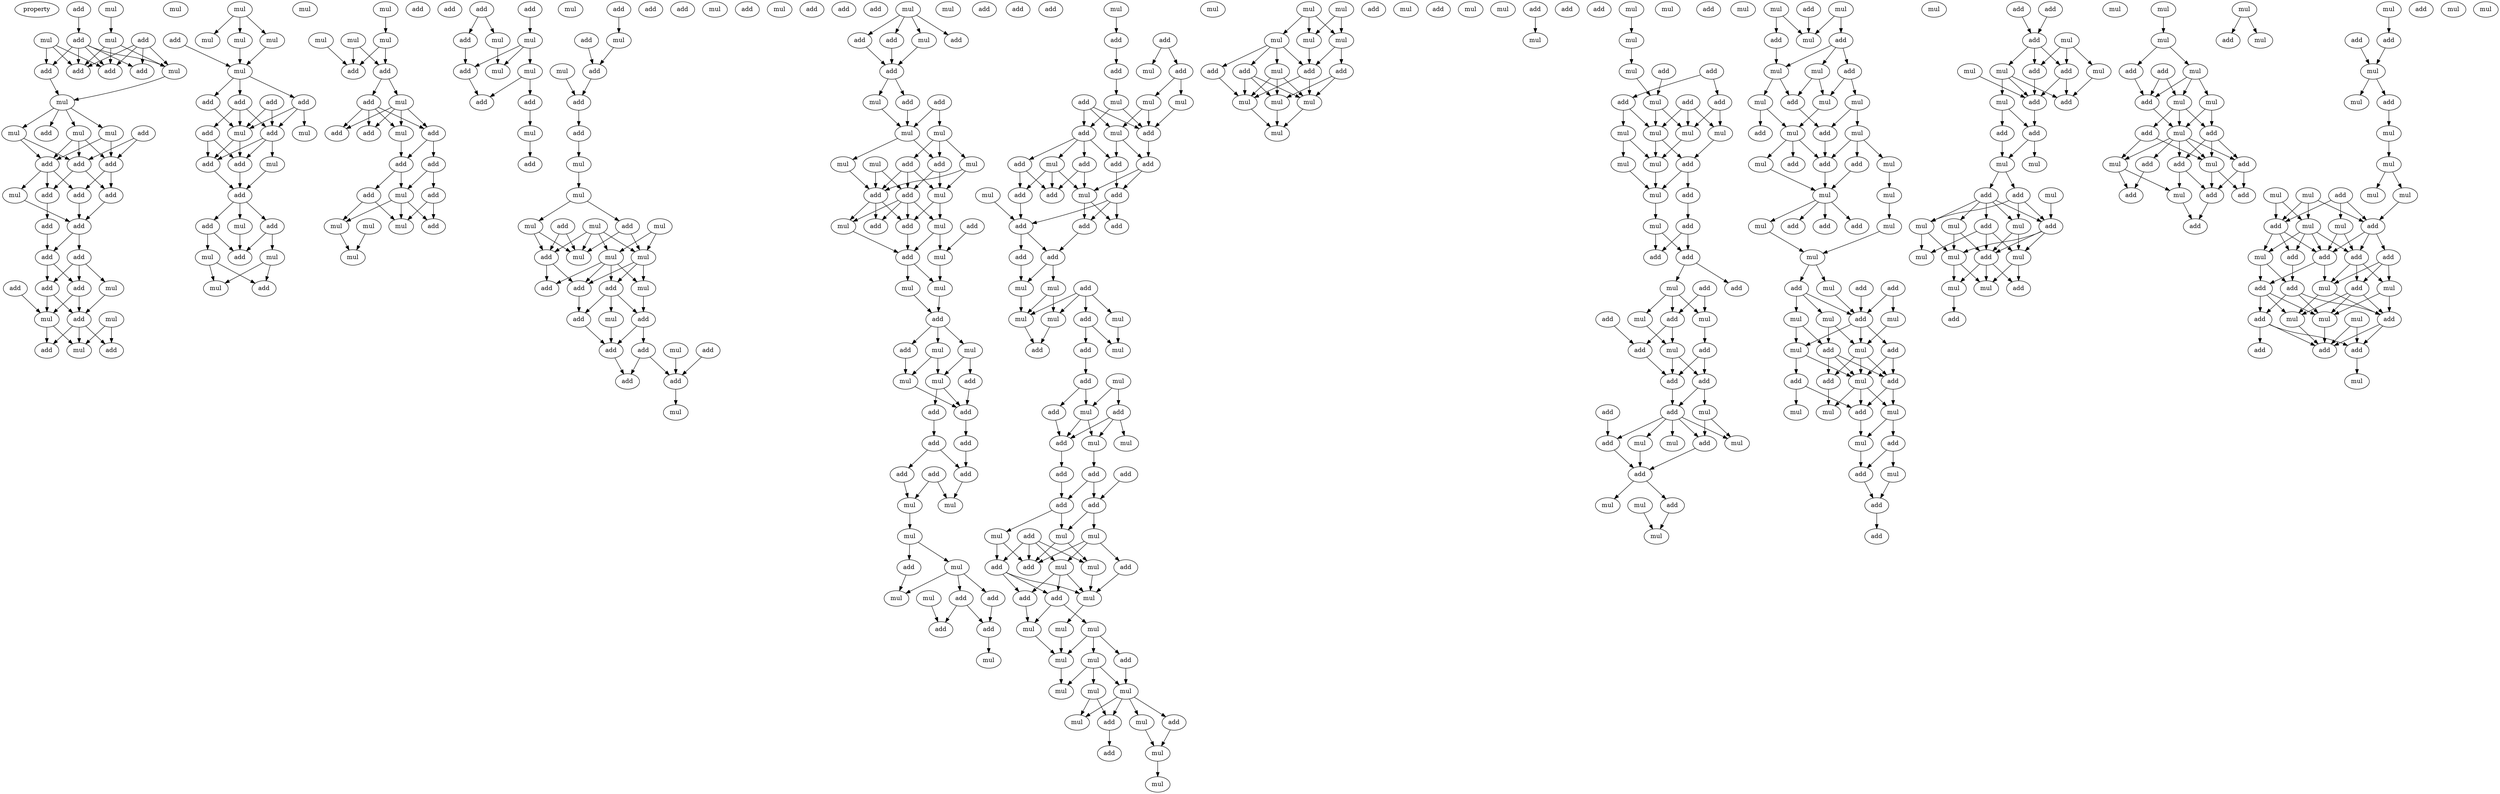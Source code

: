digraph {
    node [fontcolor=black]
    property [mul=2,lf=1.2]
    0 [ label = add ];
    1 [ label = mul ];
    2 [ label = mul ];
    3 [ label = add ];
    4 [ label = mul ];
    5 [ label = mul ];
    6 [ label = add ];
    7 [ label = add ];
    8 [ label = add ];
    9 [ label = add ];
    10 [ label = mul ];
    11 [ label = add ];
    12 [ label = mul ];
    13 [ label = add ];
    14 [ label = mul ];
    15 [ label = mul ];
    16 [ label = add ];
    17 [ label = mul ];
    18 [ label = add ];
    19 [ label = add ];
    20 [ label = add ];
    21 [ label = mul ];
    22 [ label = add ];
    23 [ label = add ];
    24 [ label = add ];
    25 [ label = add ];
    26 [ label = add ];
    27 [ label = add ];
    28 [ label = add ];
    29 [ label = add ];
    30 [ label = add ];
    31 [ label = add ];
    32 [ label = mul ];
    33 [ label = mul ];
    34 [ label = add ];
    35 [ label = mul ];
    36 [ label = add ];
    37 [ label = add ];
    38 [ label = mul ];
    39 [ label = mul ];
    40 [ label = mul ];
    41 [ label = mul ];
    42 [ label = mul ];
    43 [ label = mul ];
    44 [ label = add ];
    45 [ label = mul ];
    46 [ label = add ];
    47 [ label = add ];
    48 [ label = add ];
    49 [ label = add ];
    50 [ label = mul ];
    51 [ label = add ];
    52 [ label = add ];
    53 [ label = mul ];
    54 [ label = add ];
    55 [ label = add ];
    56 [ label = mul ];
    57 [ label = add ];
    58 [ label = add ];
    59 [ label = mul ];
    60 [ label = add ];
    61 [ label = mul ];
    62 [ label = add ];
    63 [ label = mul ];
    64 [ label = mul ];
    65 [ label = add ];
    66 [ label = mul ];
    67 [ label = mul ];
    68 [ label = mul ];
    69 [ label = mul ];
    70 [ label = add ];
    71 [ label = add ];
    72 [ label = add ];
    73 [ label = add ];
    74 [ label = mul ];
    75 [ label = mul ];
    76 [ label = add ];
    77 [ label = add ];
    78 [ label = add ];
    79 [ label = add ];
    80 [ label = add ];
    81 [ label = mul ];
    82 [ label = add ];
    83 [ label = add ];
    84 [ label = mul ];
    85 [ label = mul ];
    86 [ label = add ];
    87 [ label = mul ];
    88 [ label = add ];
    89 [ label = mul ];
    90 [ label = add ];
    91 [ label = add ];
    92 [ label = add ];
    93 [ label = mul ];
    94 [ label = mul ];
    95 [ label = add ];
    96 [ label = mul ];
    97 [ label = mul ];
    98 [ label = add ];
    99 [ label = mul ];
    100 [ label = add ];
    101 [ label = mul ];
    102 [ label = add ];
    103 [ label = add ];
    104 [ label = add ];
    105 [ label = add ];
    106 [ label = mul ];
    107 [ label = mul ];
    108 [ label = add ];
    109 [ label = add ];
    110 [ label = add ];
    111 [ label = add ];
    112 [ label = mul ];
    113 [ label = mul ];
    114 [ label = add ];
    115 [ label = mul ];
    116 [ label = add ];
    117 [ label = add ];
    118 [ label = mul ];
    119 [ label = mul ];
    120 [ label = mul ];
    121 [ label = add ];
    122 [ label = mul ];
    123 [ label = mul ];
    124 [ label = mul ];
    125 [ label = add ];
    126 [ label = add ];
    127 [ label = add ];
    128 [ label = mul ];
    129 [ label = add ];
    130 [ label = mul ];
    131 [ label = add ];
    132 [ label = add ];
    133 [ label = mul ];
    134 [ label = add ];
    135 [ label = add ];
    136 [ label = add ];
    137 [ label = add ];
    138 [ label = mul ];
    139 [ label = mul ];
    140 [ label = add ];
    141 [ label = add ];
    142 [ label = add ];
    143 [ label = mul ];
    144 [ label = mul ];
    145 [ label = mul ];
    146 [ label = add ];
    147 [ label = add ];
    148 [ label = add ];
    149 [ label = add ];
    150 [ label = add ];
    151 [ label = add ];
    152 [ label = mul ];
    153 [ label = add ];
    154 [ label = add ];
    155 [ label = mul ];
    156 [ label = mul ];
    157 [ label = mul ];
    158 [ label = mul ];
    159 [ label = mul ];
    160 [ label = add ];
    161 [ label = add ];
    162 [ label = add ];
    163 [ label = add ];
    164 [ label = mul ];
    165 [ label = mul ];
    166 [ label = add ];
    167 [ label = mul ];
    168 [ label = add ];
    169 [ label = add ];
    170 [ label = add ];
    171 [ label = mul ];
    172 [ label = mul ];
    173 [ label = mul ];
    174 [ label = add ];
    175 [ label = mul ];
    176 [ label = mul ];
    177 [ label = add ];
    178 [ label = mul ];
    179 [ label = add ];
    180 [ label = mul ];
    181 [ label = add ];
    182 [ label = add ];
    183 [ label = add ];
    184 [ label = add ];
    185 [ label = add ];
    186 [ label = add ];
    187 [ label = add ];
    188 [ label = mul ];
    189 [ label = mul ];
    190 [ label = mul ];
    191 [ label = add ];
    192 [ label = mul ];
    193 [ label = add ];
    194 [ label = add ];
    195 [ label = mul ];
    196 [ label = mul ];
    197 [ label = add ];
    198 [ label = add ];
    199 [ label = mul ];
    200 [ label = add ];
    201 [ label = mul ];
    202 [ label = add ];
    203 [ label = add ];
    204 [ label = add ];
    205 [ label = add ];
    206 [ label = mul ];
    207 [ label = mul ];
    208 [ label = add ];
    209 [ label = mul ];
    210 [ label = mul ];
    211 [ label = add ];
    212 [ label = add ];
    213 [ label = mul ];
    214 [ label = add ];
    215 [ label = add ];
    216 [ label = add ];
    217 [ label = add ];
    218 [ label = mul ];
    219 [ label = add ];
    220 [ label = mul ];
    221 [ label = mul ];
    222 [ label = add ];
    223 [ label = add ];
    224 [ label = add ];
    225 [ label = add ];
    226 [ label = add ];
    227 [ label = add ];
    228 [ label = add ];
    229 [ label = mul ];
    230 [ label = add ];
    231 [ label = mul ];
    232 [ label = mul ];
    233 [ label = mul ];
    234 [ label = add ];
    235 [ label = mul ];
    236 [ label = add ];
    237 [ label = mul ];
    238 [ label = add ];
    239 [ label = mul ];
    240 [ label = add ];
    241 [ label = mul ];
    242 [ label = add ];
    243 [ label = add ];
    244 [ label = mul ];
    245 [ label = mul ];
    246 [ label = add ];
    247 [ label = add ];
    248 [ label = add ];
    249 [ label = add ];
    250 [ label = add ];
    251 [ label = add ];
    252 [ label = mul ];
    253 [ label = mul ];
    254 [ label = mul ];
    255 [ label = add ];
    256 [ label = mul ];
    257 [ label = add ];
    258 [ label = add ];
    259 [ label = add ];
    260 [ label = mul ];
    261 [ label = add ];
    262 [ label = add ];
    263 [ label = mul ];
    264 [ label = mul ];
    265 [ label = mul ];
    266 [ label = mul ];
    267 [ label = add ];
    268 [ label = mul ];
    269 [ label = mul ];
    270 [ label = mul ];
    271 [ label = mul ];
    272 [ label = mul ];
    273 [ label = mul ];
    274 [ label = add ];
    275 [ label = mul ];
    276 [ label = add ];
    277 [ label = mul ];
    278 [ label = add ];
    279 [ label = mul ];
    280 [ label = mul ];
    281 [ label = mul ];
    282 [ label = add ];
    283 [ label = mul ];
    284 [ label = mul ];
    285 [ label = mul ];
    286 [ label = mul ];
    287 [ label = add ];
    288 [ label = mul ];
    289 [ label = add ];
    290 [ label = add ];
    291 [ label = add ];
    292 [ label = mul ];
    293 [ label = mul ];
    294 [ label = mul ];
    295 [ label = mul ];
    296 [ label = mul ];
    297 [ label = add ];
    298 [ label = mul ];
    299 [ label = mul ];
    300 [ label = add ];
    301 [ label = add ];
    302 [ label = add ];
    303 [ label = mul ];
    304 [ label = mul ];
    305 [ label = mul ];
    306 [ label = add ];
    307 [ label = add ];
    308 [ label = mul ];
    309 [ label = add ];
    310 [ label = add ];
    311 [ label = mul ];
    312 [ label = add ];
    313 [ label = mul ];
    314 [ label = mul ];
    315 [ label = mul ];
    316 [ label = mul ];
    317 [ label = mul ];
    318 [ label = mul ];
    319 [ label = add ];
    320 [ label = add ];
    321 [ label = mul ];
    322 [ label = add ];
    323 [ label = mul ];
    324 [ label = mul ];
    325 [ label = add ];
    326 [ label = add ];
    327 [ label = add ];
    328 [ label = mul ];
    329 [ label = add ];
    330 [ label = mul ];
    331 [ label = add ];
    332 [ label = mul ];
    333 [ label = add ];
    334 [ label = add ];
    335 [ label = add ];
    336 [ label = mul ];
    337 [ label = add ];
    338 [ label = add ];
    339 [ label = mul ];
    340 [ label = add ];
    341 [ label = add ];
    342 [ label = add ];
    343 [ label = mul ];
    344 [ label = add ];
    345 [ label = mul ];
    346 [ label = mul ];
    347 [ label = add ];
    348 [ label = add ];
    349 [ label = mul ];
    350 [ label = mul ];
    351 [ label = add ];
    352 [ label = mul ];
    353 [ label = mul ];
    354 [ label = mul ];
    355 [ label = add ];
    356 [ label = mul ];
    357 [ label = add ];
    358 [ label = add ];
    359 [ label = mul ];
    360 [ label = mul ];
    361 [ label = add ];
    362 [ label = mul ];
    363 [ label = mul ];
    364 [ label = mul ];
    365 [ label = add ];
    366 [ label = mul ];
    367 [ label = add ];
    368 [ label = mul ];
    369 [ label = mul ];
    370 [ label = add ];
    371 [ label = add ];
    372 [ label = mul ];
    373 [ label = mul ];
    374 [ label = add ];
    375 [ label = add ];
    376 [ label = mul ];
    377 [ label = mul ];
    378 [ label = add ];
    379 [ label = add ];
    380 [ label = mul ];
    381 [ label = mul ];
    382 [ label = add ];
    383 [ label = mul ];
    384 [ label = mul ];
    385 [ label = add ];
    386 [ label = add ];
    387 [ label = add ];
    388 [ label = mul ];
    389 [ label = mul ];
    390 [ label = add ];
    391 [ label = mul ];
    392 [ label = add ];
    393 [ label = mul ];
    394 [ label = add ];
    395 [ label = mul ];
    396 [ label = add ];
    397 [ label = add ];
    398 [ label = add ];
    399 [ label = mul ];
    400 [ label = add ];
    401 [ label = mul ];
    402 [ label = mul ];
    403 [ label = mul ];
    404 [ label = add ];
    405 [ label = mul ];
    406 [ label = mul ];
    407 [ label = mul ];
    408 [ label = add ];
    409 [ label = add ];
    410 [ label = add ];
    411 [ label = mul ];
    412 [ label = add ];
    413 [ label = add ];
    414 [ label = mul ];
    415 [ label = add ];
    416 [ label = mul ];
    417 [ label = mul ];
    418 [ label = mul ];
    419 [ label = add ];
    420 [ label = add ];
    421 [ label = add ];
    422 [ label = mul ];
    423 [ label = add ];
    424 [ label = add ];
    425 [ label = add ];
    426 [ label = mul ];
    427 [ label = mul ];
    428 [ label = add ];
    429 [ label = add ];
    430 [ label = mul ];
    431 [ label = add ];
    432 [ label = mul ];
    433 [ label = add ];
    434 [ label = mul ];
    435 [ label = mul ];
    436 [ label = mul ];
    437 [ label = mul ];
    438 [ label = mul ];
    439 [ label = add ];
    440 [ label = add ];
    441 [ label = mul ];
    442 [ label = mul ];
    443 [ label = add ];
    444 [ label = mul ];
    445 [ label = mul ];
    446 [ label = mul ];
    447 [ label = add ];
    448 [ label = add ];
    449 [ label = mul ];
    450 [ label = add ];
    451 [ label = mul ];
    452 [ label = add ];
    453 [ label = add ];
    454 [ label = mul ];
    455 [ label = add ];
    456 [ label = add ];
    457 [ label = mul ];
    458 [ label = mul ];
    459 [ label = add ];
    460 [ label = add ];
    461 [ label = add ];
    462 [ label = mul ];
    463 [ label = add ];
    464 [ label = mul ];
    465 [ label = add ];
    466 [ label = add ];
    467 [ label = mul ];
    468 [ label = mul ];
    469 [ label = add ];
    470 [ label = add ];
    471 [ label = add ];
    472 [ label = mul ];
    473 [ label = mul ];
    474 [ label = mul ];
    475 [ label = add ];
    476 [ label = mul ];
    477 [ label = mul ];
    478 [ label = add ];
    479 [ label = mul ];
    480 [ label = mul ];
    481 [ label = mul ];
    482 [ label = mul ];
    483 [ label = add ];
    484 [ label = mul ];
    485 [ label = add ];
    486 [ label = mul ];
    487 [ label = add ];
    488 [ label = add ];
    489 [ label = add ];
    490 [ label = add ];
    491 [ label = mul ];
    492 [ label = add ];
    493 [ label = mul ];
    494 [ label = add ];
    495 [ label = add ];
    496 [ label = mul ];
    497 [ label = add ];
    498 [ label = add ];
    499 [ label = mul ];
    500 [ label = mul ];
    501 [ label = mul ];
    502 [ label = add ];
    503 [ label = add ];
    504 [ label = add ];
    505 [ label = mul ];
    506 [ label = mul ];
    0 -> 3 [ name = 0 ];
    1 -> 4 [ name = 1 ];
    3 -> 7 [ name = 2 ];
    3 -> 8 [ name = 3 ];
    3 -> 9 [ name = 4 ];
    3 -> 10 [ name = 5 ];
    3 -> 11 [ name = 6 ];
    4 -> 7 [ name = 7 ];
    4 -> 9 [ name = 8 ];
    4 -> 10 [ name = 9 ];
    5 -> 7 [ name = 10 ];
    5 -> 8 [ name = 11 ];
    5 -> 9 [ name = 12 ];
    6 -> 7 [ name = 13 ];
    6 -> 9 [ name = 14 ];
    6 -> 10 [ name = 15 ];
    6 -> 11 [ name = 16 ];
    8 -> 12 [ name = 17 ];
    10 -> 12 [ name = 18 ];
    12 -> 14 [ name = 19 ];
    12 -> 15 [ name = 20 ];
    12 -> 16 [ name = 21 ];
    12 -> 17 [ name = 22 ];
    13 -> 18 [ name = 23 ];
    13 -> 20 [ name = 24 ];
    14 -> 18 [ name = 25 ];
    14 -> 19 [ name = 26 ];
    15 -> 19 [ name = 27 ];
    15 -> 20 [ name = 28 ];
    17 -> 18 [ name = 29 ];
    17 -> 19 [ name = 30 ];
    17 -> 20 [ name = 31 ];
    18 -> 23 [ name = 32 ];
    18 -> 24 [ name = 33 ];
    19 -> 21 [ name = 34 ];
    19 -> 22 [ name = 35 ];
    19 -> 23 [ name = 36 ];
    20 -> 22 [ name = 37 ];
    20 -> 24 [ name = 38 ];
    21 -> 26 [ name = 39 ];
    22 -> 25 [ name = 40 ];
    23 -> 26 [ name = 41 ];
    24 -> 26 [ name = 42 ];
    25 -> 28 [ name = 43 ];
    26 -> 27 [ name = 44 ];
    26 -> 28 [ name = 45 ];
    27 -> 29 [ name = 46 ];
    27 -> 30 [ name = 47 ];
    27 -> 32 [ name = 48 ];
    28 -> 29 [ name = 49 ];
    28 -> 30 [ name = 50 ];
    29 -> 34 [ name = 51 ];
    29 -> 35 [ name = 52 ];
    30 -> 34 [ name = 53 ];
    30 -> 35 [ name = 54 ];
    31 -> 35 [ name = 55 ];
    32 -> 34 [ name = 56 ];
    33 -> 36 [ name = 57 ];
    33 -> 38 [ name = 58 ];
    34 -> 36 [ name = 59 ];
    34 -> 37 [ name = 60 ];
    34 -> 38 [ name = 61 ];
    35 -> 37 [ name = 62 ];
    35 -> 38 [ name = 63 ];
    39 -> 40 [ name = 64 ];
    39 -> 41 [ name = 65 ];
    39 -> 43 [ name = 66 ];
    40 -> 45 [ name = 67 ];
    43 -> 45 [ name = 68 ];
    44 -> 45 [ name = 69 ];
    45 -> 46 [ name = 70 ];
    45 -> 47 [ name = 71 ];
    45 -> 49 [ name = 72 ];
    46 -> 50 [ name = 73 ];
    46 -> 51 [ name = 74 ];
    46 -> 53 [ name = 75 ];
    47 -> 51 [ name = 76 ];
    47 -> 52 [ name = 77 ];
    47 -> 53 [ name = 78 ];
    48 -> 51 [ name = 79 ];
    48 -> 53 [ name = 80 ];
    49 -> 53 [ name = 81 ];
    51 -> 54 [ name = 82 ];
    51 -> 55 [ name = 83 ];
    51 -> 56 [ name = 84 ];
    52 -> 54 [ name = 85 ];
    52 -> 55 [ name = 86 ];
    53 -> 54 [ name = 87 ];
    53 -> 55 [ name = 88 ];
    54 -> 57 [ name = 89 ];
    55 -> 57 [ name = 90 ];
    56 -> 57 [ name = 91 ];
    57 -> 58 [ name = 92 ];
    57 -> 59 [ name = 93 ];
    57 -> 60 [ name = 94 ];
    58 -> 61 [ name = 95 ];
    58 -> 62 [ name = 96 ];
    59 -> 62 [ name = 97 ];
    60 -> 62 [ name = 98 ];
    60 -> 63 [ name = 99 ];
    61 -> 64 [ name = 100 ];
    61 -> 65 [ name = 101 ];
    63 -> 64 [ name = 102 ];
    63 -> 65 [ name = 103 ];
    66 -> 68 [ name = 104 ];
    67 -> 70 [ name = 105 ];
    68 -> 70 [ name = 106 ];
    68 -> 71 [ name = 107 ];
    69 -> 70 [ name = 108 ];
    69 -> 71 [ name = 109 ];
    71 -> 73 [ name = 110 ];
    71 -> 74 [ name = 111 ];
    73 -> 75 [ name = 112 ];
    73 -> 76 [ name = 113 ];
    73 -> 77 [ name = 114 ];
    73 -> 78 [ name = 115 ];
    74 -> 75 [ name = 116 ];
    74 -> 76 [ name = 117 ];
    74 -> 77 [ name = 118 ];
    74 -> 78 [ name = 119 ];
    75 -> 79 [ name = 120 ];
    78 -> 79 [ name = 121 ];
    78 -> 80 [ name = 122 ];
    79 -> 81 [ name = 123 ];
    79 -> 82 [ name = 124 ];
    80 -> 81 [ name = 125 ];
    80 -> 83 [ name = 126 ];
    81 -> 85 [ name = 127 ];
    81 -> 87 [ name = 128 ];
    81 -> 88 [ name = 129 ];
    82 -> 85 [ name = 130 ];
    82 -> 87 [ name = 131 ];
    83 -> 85 [ name = 132 ];
    83 -> 88 [ name = 133 ];
    84 -> 89 [ name = 134 ];
    87 -> 89 [ name = 135 ];
    90 -> 92 [ name = 136 ];
    90 -> 93 [ name = 137 ];
    91 -> 94 [ name = 138 ];
    92 -> 95 [ name = 139 ];
    93 -> 97 [ name = 140 ];
    94 -> 95 [ name = 141 ];
    94 -> 96 [ name = 142 ];
    94 -> 97 [ name = 143 ];
    95 -> 100 [ name = 144 ];
    96 -> 98 [ name = 145 ];
    96 -> 100 [ name = 146 ];
    98 -> 101 [ name = 147 ];
    101 -> 104 [ name = 148 ];
    102 -> 106 [ name = 149 ];
    105 -> 108 [ name = 150 ];
    106 -> 108 [ name = 151 ];
    107 -> 110 [ name = 152 ];
    108 -> 110 [ name = 153 ];
    110 -> 111 [ name = 154 ];
    111 -> 113 [ name = 155 ];
    113 -> 115 [ name = 156 ];
    115 -> 117 [ name = 157 ];
    115 -> 119 [ name = 158 ];
    116 -> 121 [ name = 159 ];
    116 -> 124 [ name = 160 ];
    117 -> 123 [ name = 161 ];
    117 -> 124 [ name = 162 ];
    118 -> 122 [ name = 163 ];
    118 -> 123 [ name = 164 ];
    119 -> 121 [ name = 165 ];
    119 -> 124 [ name = 166 ];
    120 -> 121 [ name = 167 ];
    120 -> 122 [ name = 168 ];
    120 -> 123 [ name = 169 ];
    120 -> 124 [ name = 170 ];
    121 -> 125 [ name = 171 ];
    121 -> 127 [ name = 172 ];
    122 -> 125 [ name = 173 ];
    122 -> 126 [ name = 174 ];
    122 -> 127 [ name = 175 ];
    122 -> 128 [ name = 176 ];
    123 -> 126 [ name = 177 ];
    123 -> 127 [ name = 178 ];
    123 -> 128 [ name = 179 ];
    126 -> 129 [ name = 180 ];
    126 -> 130 [ name = 181 ];
    126 -> 131 [ name = 182 ];
    127 -> 129 [ name = 183 ];
    128 -> 131 [ name = 184 ];
    129 -> 132 [ name = 185 ];
    130 -> 132 [ name = 186 ];
    131 -> 132 [ name = 187 ];
    131 -> 135 [ name = 188 ];
    132 -> 137 [ name = 189 ];
    133 -> 136 [ name = 190 ];
    134 -> 136 [ name = 191 ];
    135 -> 136 [ name = 192 ];
    135 -> 137 [ name = 193 ];
    136 -> 138 [ name = 194 ];
    143 -> 144 [ name = 195 ];
    143 -> 146 [ name = 196 ];
    143 -> 147 [ name = 197 ];
    143 -> 148 [ name = 198 ];
    144 -> 149 [ name = 199 ];
    146 -> 149 [ name = 200 ];
    148 -> 149 [ name = 201 ];
    149 -> 151 [ name = 202 ];
    149 -> 152 [ name = 203 ];
    151 -> 155 [ name = 204 ];
    152 -> 155 [ name = 205 ];
    154 -> 155 [ name = 206 ];
    154 -> 156 [ name = 207 ];
    155 -> 157 [ name = 208 ];
    155 -> 160 [ name = 209 ];
    156 -> 158 [ name = 210 ];
    156 -> 160 [ name = 211 ];
    156 -> 161 [ name = 212 ];
    157 -> 162 [ name = 213 ];
    158 -> 162 [ name = 214 ];
    158 -> 164 [ name = 215 ];
    159 -> 162 [ name = 216 ];
    159 -> 163 [ name = 217 ];
    160 -> 163 [ name = 218 ];
    160 -> 164 [ name = 219 ];
    161 -> 162 [ name = 220 ];
    161 -> 163 [ name = 221 ];
    161 -> 164 [ name = 222 ];
    162 -> 165 [ name = 223 ];
    162 -> 166 [ name = 224 ];
    162 -> 168 [ name = 225 ];
    163 -> 165 [ name = 226 ];
    163 -> 166 [ name = 227 ];
    163 -> 167 [ name = 228 ];
    163 -> 168 [ name = 229 ];
    164 -> 167 [ name = 230 ];
    164 -> 168 [ name = 231 ];
    165 -> 170 [ name = 232 ];
    167 -> 170 [ name = 233 ];
    167 -> 171 [ name = 234 ];
    168 -> 170 [ name = 235 ];
    169 -> 171 [ name = 236 ];
    170 -> 172 [ name = 237 ];
    170 -> 173 [ name = 238 ];
    171 -> 173 [ name = 239 ];
    172 -> 174 [ name = 240 ];
    173 -> 174 [ name = 241 ];
    174 -> 175 [ name = 242 ];
    174 -> 176 [ name = 243 ];
    174 -> 177 [ name = 244 ];
    175 -> 178 [ name = 245 ];
    175 -> 179 [ name = 246 ];
    176 -> 178 [ name = 247 ];
    176 -> 180 [ name = 248 ];
    177 -> 180 [ name = 249 ];
    178 -> 181 [ name = 250 ];
    178 -> 182 [ name = 251 ];
    179 -> 182 [ name = 252 ];
    180 -> 182 [ name = 253 ];
    181 -> 183 [ name = 254 ];
    182 -> 184 [ name = 255 ];
    183 -> 185 [ name = 256 ];
    183 -> 186 [ name = 257 ];
    184 -> 185 [ name = 258 ];
    185 -> 189 [ name = 259 ];
    186 -> 188 [ name = 260 ];
    187 -> 188 [ name = 261 ];
    187 -> 189 [ name = 262 ];
    188 -> 190 [ name = 263 ];
    190 -> 191 [ name = 264 ];
    190 -> 192 [ name = 265 ];
    191 -> 196 [ name = 266 ];
    192 -> 193 [ name = 267 ];
    192 -> 194 [ name = 268 ];
    192 -> 196 [ name = 269 ];
    193 -> 197 [ name = 270 ];
    193 -> 198 [ name = 271 ];
    194 -> 198 [ name = 272 ];
    195 -> 197 [ name = 273 ];
    198 -> 199 [ name = 274 ];
    201 -> 203 [ name = 275 ];
    202 -> 204 [ name = 276 ];
    202 -> 206 [ name = 277 ];
    203 -> 205 [ name = 278 ];
    204 -> 207 [ name = 279 ];
    204 -> 209 [ name = 280 ];
    205 -> 210 [ name = 281 ];
    207 -> 211 [ name = 282 ];
    207 -> 213 [ name = 283 ];
    208 -> 211 [ name = 284 ];
    208 -> 212 [ name = 285 ];
    208 -> 213 [ name = 286 ];
    209 -> 211 [ name = 287 ];
    210 -> 211 [ name = 288 ];
    210 -> 212 [ name = 289 ];
    211 -> 215 [ name = 290 ];
    212 -> 214 [ name = 291 ];
    212 -> 216 [ name = 292 ];
    212 -> 217 [ name = 293 ];
    212 -> 218 [ name = 294 ];
    213 -> 214 [ name = 295 ];
    213 -> 215 [ name = 296 ];
    214 -> 222 [ name = 297 ];
    215 -> 220 [ name = 298 ];
    215 -> 222 [ name = 299 ];
    216 -> 220 [ name = 300 ];
    216 -> 223 [ name = 301 ];
    217 -> 219 [ name = 302 ];
    217 -> 223 [ name = 303 ];
    218 -> 219 [ name = 304 ];
    218 -> 220 [ name = 305 ];
    218 -> 223 [ name = 306 ];
    219 -> 226 [ name = 307 ];
    220 -> 224 [ name = 308 ];
    220 -> 225 [ name = 309 ];
    221 -> 226 [ name = 310 ];
    222 -> 224 [ name = 311 ];
    222 -> 225 [ name = 312 ];
    222 -> 226 [ name = 313 ];
    225 -> 227 [ name = 314 ];
    226 -> 227 [ name = 315 ];
    226 -> 228 [ name = 316 ];
    227 -> 229 [ name = 317 ];
    227 -> 231 [ name = 318 ];
    228 -> 231 [ name = 319 ];
    229 -> 232 [ name = 320 ];
    229 -> 233 [ name = 321 ];
    230 -> 232 [ name = 322 ];
    230 -> 233 [ name = 323 ];
    230 -> 234 [ name = 324 ];
    230 -> 235 [ name = 325 ];
    231 -> 232 [ name = 326 ];
    232 -> 238 [ name = 327 ];
    233 -> 238 [ name = 328 ];
    234 -> 236 [ name = 329 ];
    234 -> 237 [ name = 330 ];
    235 -> 237 [ name = 331 ];
    236 -> 240 [ name = 332 ];
    239 -> 241 [ name = 333 ];
    239 -> 243 [ name = 334 ];
    240 -> 241 [ name = 335 ];
    240 -> 242 [ name = 336 ];
    241 -> 245 [ name = 337 ];
    241 -> 246 [ name = 338 ];
    242 -> 246 [ name = 339 ];
    243 -> 244 [ name = 340 ];
    243 -> 245 [ name = 341 ];
    243 -> 246 [ name = 342 ];
    245 -> 249 [ name = 343 ];
    246 -> 247 [ name = 344 ];
    247 -> 251 [ name = 345 ];
    248 -> 250 [ name = 346 ];
    249 -> 250 [ name = 347 ];
    249 -> 251 [ name = 348 ];
    250 -> 252 [ name = 349 ];
    250 -> 254 [ name = 350 ];
    251 -> 252 [ name = 351 ];
    251 -> 253 [ name = 352 ];
    252 -> 259 [ name = 353 ];
    252 -> 260 [ name = 354 ];
    253 -> 257 [ name = 355 ];
    253 -> 259 [ name = 356 ];
    254 -> 256 [ name = 357 ];
    254 -> 258 [ name = 358 ];
    254 -> 259 [ name = 359 ];
    255 -> 256 [ name = 360 ];
    255 -> 257 [ name = 361 ];
    255 -> 259 [ name = 362 ];
    255 -> 260 [ name = 363 ];
    256 -> 261 [ name = 364 ];
    256 -> 262 [ name = 365 ];
    256 -> 263 [ name = 366 ];
    257 -> 261 [ name = 367 ];
    257 -> 262 [ name = 368 ];
    257 -> 263 [ name = 369 ];
    258 -> 263 [ name = 370 ];
    260 -> 263 [ name = 371 ];
    261 -> 265 [ name = 372 ];
    262 -> 265 [ name = 373 ];
    262 -> 266 [ name = 374 ];
    263 -> 264 [ name = 375 ];
    264 -> 269 [ name = 376 ];
    265 -> 269 [ name = 377 ];
    266 -> 267 [ name = 378 ];
    266 -> 268 [ name = 379 ];
    266 -> 269 [ name = 380 ];
    267 -> 272 [ name = 381 ];
    268 -> 270 [ name = 382 ];
    268 -> 271 [ name = 383 ];
    268 -> 272 [ name = 384 ];
    269 -> 270 [ name = 385 ];
    271 -> 274 [ name = 386 ];
    271 -> 275 [ name = 387 ];
    272 -> 273 [ name = 388 ];
    272 -> 274 [ name = 389 ];
    272 -> 275 [ name = 390 ];
    272 -> 276 [ name = 391 ];
    273 -> 277 [ name = 392 ];
    274 -> 278 [ name = 393 ];
    276 -> 277 [ name = 394 ];
    277 -> 280 [ name = 395 ];
    281 -> 284 [ name = 396 ];
    281 -> 286 [ name = 397 ];
    283 -> 284 [ name = 398 ];
    283 -> 285 [ name = 399 ];
    283 -> 286 [ name = 400 ];
    284 -> 287 [ name = 401 ];
    285 -> 287 [ name = 402 ];
    285 -> 288 [ name = 403 ];
    285 -> 289 [ name = 404 ];
    285 -> 291 [ name = 405 ];
    286 -> 287 [ name = 406 ];
    286 -> 290 [ name = 407 ];
    287 -> 293 [ name = 408 ];
    287 -> 294 [ name = 409 ];
    288 -> 292 [ name = 410 ];
    288 -> 293 [ name = 411 ];
    288 -> 294 [ name = 412 ];
    289 -> 292 [ name = 413 ];
    289 -> 293 [ name = 414 ];
    289 -> 294 [ name = 415 ];
    290 -> 292 [ name = 416 ];
    290 -> 293 [ name = 417 ];
    291 -> 294 [ name = 418 ];
    292 -> 295 [ name = 419 ];
    293 -> 295 [ name = 420 ];
    294 -> 295 [ name = 421 ];
    300 -> 303 [ name = 422 ];
    304 -> 305 [ name = 423 ];
    305 -> 308 [ name = 424 ];
    306 -> 311 [ name = 425 ];
    307 -> 310 [ name = 426 ];
    307 -> 312 [ name = 427 ];
    308 -> 311 [ name = 428 ];
    309 -> 313 [ name = 429 ];
    309 -> 315 [ name = 430 ];
    309 -> 316 [ name = 431 ];
    310 -> 315 [ name = 432 ];
    310 -> 316 [ name = 433 ];
    311 -> 313 [ name = 434 ];
    311 -> 315 [ name = 435 ];
    312 -> 313 [ name = 436 ];
    312 -> 314 [ name = 437 ];
    313 -> 317 [ name = 438 ];
    313 -> 319 [ name = 439 ];
    314 -> 317 [ name = 440 ];
    314 -> 318 [ name = 441 ];
    315 -> 317 [ name = 442 ];
    316 -> 319 [ name = 443 ];
    317 -> 321 [ name = 444 ];
    318 -> 321 [ name = 445 ];
    319 -> 320 [ name = 446 ];
    319 -> 321 [ name = 447 ];
    320 -> 322 [ name = 448 ];
    321 -> 324 [ name = 449 ];
    322 -> 325 [ name = 450 ];
    322 -> 326 [ name = 451 ];
    324 -> 325 [ name = 452 ];
    324 -> 326 [ name = 453 ];
    326 -> 328 [ name = 454 ];
    326 -> 329 [ name = 455 ];
    327 -> 331 [ name = 456 ];
    327 -> 332 [ name = 457 ];
    328 -> 330 [ name = 458 ];
    328 -> 331 [ name = 459 ];
    328 -> 332 [ name = 460 ];
    330 -> 336 [ name = 461 ];
    331 -> 334 [ name = 462 ];
    331 -> 336 [ name = 463 ];
    332 -> 335 [ name = 464 ];
    333 -> 334 [ name = 465 ];
    334 -> 337 [ name = 466 ];
    335 -> 337 [ name = 467 ];
    335 -> 338 [ name = 468 ];
    336 -> 337 [ name = 469 ];
    336 -> 338 [ name = 470 ];
    337 -> 341 [ name = 471 ];
    338 -> 339 [ name = 472 ];
    338 -> 341 [ name = 473 ];
    339 -> 342 [ name = 474 ];
    339 -> 346 [ name = 475 ];
    340 -> 344 [ name = 476 ];
    341 -> 342 [ name = 477 ];
    341 -> 343 [ name = 478 ];
    341 -> 344 [ name = 479 ];
    341 -> 345 [ name = 480 ];
    341 -> 346 [ name = 481 ];
    342 -> 347 [ name = 482 ];
    344 -> 347 [ name = 483 ];
    345 -> 347 [ name = 484 ];
    347 -> 349 [ name = 485 ];
    347 -> 351 [ name = 486 ];
    351 -> 353 [ name = 487 ];
    352 -> 353 [ name = 488 ];
    354 -> 357 [ name = 489 ];
    354 -> 359 [ name = 490 ];
    355 -> 359 [ name = 491 ];
    356 -> 358 [ name = 492 ];
    356 -> 359 [ name = 493 ];
    357 -> 360 [ name = 494 ];
    358 -> 360 [ name = 495 ];
    358 -> 361 [ name = 496 ];
    358 -> 362 [ name = 497 ];
    360 -> 363 [ name = 498 ];
    360 -> 365 [ name = 499 ];
    361 -> 364 [ name = 500 ];
    361 -> 366 [ name = 501 ];
    362 -> 365 [ name = 502 ];
    362 -> 366 [ name = 503 ];
    363 -> 369 [ name = 504 ];
    363 -> 370 [ name = 505 ];
    364 -> 367 [ name = 506 ];
    364 -> 368 [ name = 507 ];
    365 -> 367 [ name = 508 ];
    366 -> 369 [ name = 509 ];
    367 -> 374 [ name = 510 ];
    368 -> 373 [ name = 511 ];
    368 -> 374 [ name = 512 ];
    368 -> 375 [ name = 513 ];
    369 -> 371 [ name = 514 ];
    369 -> 372 [ name = 515 ];
    369 -> 374 [ name = 516 ];
    372 -> 377 [ name = 517 ];
    373 -> 376 [ name = 518 ];
    374 -> 377 [ name = 519 ];
    375 -> 377 [ name = 520 ];
    376 -> 381 [ name = 521 ];
    377 -> 378 [ name = 522 ];
    377 -> 379 [ name = 523 ];
    377 -> 380 [ name = 524 ];
    377 -> 382 [ name = 525 ];
    380 -> 383 [ name = 526 ];
    381 -> 383 [ name = 527 ];
    383 -> 384 [ name = 528 ];
    383 -> 385 [ name = 529 ];
    384 -> 390 [ name = 530 ];
    385 -> 388 [ name = 531 ];
    385 -> 389 [ name = 532 ];
    385 -> 390 [ name = 533 ];
    386 -> 390 [ name = 534 ];
    387 -> 390 [ name = 535 ];
    387 -> 391 [ name = 536 ];
    388 -> 394 [ name = 537 ];
    388 -> 395 [ name = 538 ];
    389 -> 393 [ name = 539 ];
    389 -> 394 [ name = 540 ];
    390 -> 392 [ name = 541 ];
    390 -> 393 [ name = 542 ];
    390 -> 395 [ name = 543 ];
    391 -> 395 [ name = 544 ];
    392 -> 397 [ name = 545 ];
    392 -> 399 [ name = 546 ];
    393 -> 396 [ name = 547 ];
    393 -> 399 [ name = 548 ];
    394 -> 397 [ name = 549 ];
    394 -> 398 [ name = 550 ];
    394 -> 399 [ name = 551 ];
    395 -> 397 [ name = 552 ];
    395 -> 398 [ name = 553 ];
    395 -> 399 [ name = 554 ];
    396 -> 400 [ name = 555 ];
    396 -> 402 [ name = 556 ];
    397 -> 400 [ name = 557 ];
    397 -> 401 [ name = 558 ];
    398 -> 403 [ name = 559 ];
    399 -> 400 [ name = 560 ];
    399 -> 401 [ name = 561 ];
    399 -> 403 [ name = 562 ];
    400 -> 405 [ name = 563 ];
    401 -> 404 [ name = 564 ];
    401 -> 405 [ name = 565 ];
    404 -> 406 [ name = 566 ];
    404 -> 408 [ name = 567 ];
    405 -> 408 [ name = 568 ];
    406 -> 409 [ name = 569 ];
    408 -> 409 [ name = 570 ];
    409 -> 412 [ name = 571 ];
    410 -> 415 [ name = 572 ];
    413 -> 415 [ name = 573 ];
    414 -> 416 [ name = 574 ];
    414 -> 419 [ name = 575 ];
    414 -> 420 [ name = 576 ];
    415 -> 417 [ name = 577 ];
    415 -> 419 [ name = 578 ];
    415 -> 420 [ name = 579 ];
    416 -> 423 [ name = 580 ];
    417 -> 421 [ name = 581 ];
    417 -> 422 [ name = 582 ];
    417 -> 423 [ name = 583 ];
    418 -> 421 [ name = 584 ];
    419 -> 421 [ name = 585 ];
    420 -> 421 [ name = 586 ];
    420 -> 423 [ name = 587 ];
    421 -> 425 [ name = 588 ];
    422 -> 424 [ name = 589 ];
    422 -> 425 [ name = 590 ];
    424 -> 426 [ name = 591 ];
    425 -> 426 [ name = 592 ];
    425 -> 427 [ name = 593 ];
    426 -> 428 [ name = 594 ];
    426 -> 429 [ name = 595 ];
    428 -> 431 [ name = 596 ];
    428 -> 432 [ name = 597 ];
    428 -> 434 [ name = 598 ];
    429 -> 431 [ name = 599 ];
    429 -> 432 [ name = 600 ];
    429 -> 433 [ name = 601 ];
    429 -> 434 [ name = 602 ];
    429 -> 435 [ name = 603 ];
    430 -> 431 [ name = 604 ];
    431 -> 436 [ name = 605 ];
    431 -> 437 [ name = 606 ];
    431 -> 439 [ name = 607 ];
    432 -> 436 [ name = 608 ];
    432 -> 438 [ name = 609 ];
    433 -> 437 [ name = 610 ];
    433 -> 438 [ name = 611 ];
    433 -> 439 [ name = 612 ];
    434 -> 437 [ name = 613 ];
    434 -> 439 [ name = 614 ];
    435 -> 436 [ name = 615 ];
    435 -> 439 [ name = 616 ];
    436 -> 441 [ name = 617 ];
    436 -> 442 [ name = 618 ];
    437 -> 440 [ name = 619 ];
    437 -> 442 [ name = 620 ];
    439 -> 440 [ name = 621 ];
    439 -> 441 [ name = 622 ];
    439 -> 442 [ name = 623 ];
    441 -> 443 [ name = 624 ];
    444 -> 445 [ name = 625 ];
    445 -> 446 [ name = 626 ];
    445 -> 447 [ name = 627 ];
    446 -> 449 [ name = 628 ];
    446 -> 450 [ name = 629 ];
    446 -> 451 [ name = 630 ];
    447 -> 450 [ name = 631 ];
    448 -> 449 [ name = 632 ];
    448 -> 450 [ name = 633 ];
    449 -> 452 [ name = 634 ];
    449 -> 453 [ name = 635 ];
    449 -> 454 [ name = 636 ];
    450 -> 454 [ name = 637 ];
    451 -> 452 [ name = 638 ];
    451 -> 454 [ name = 639 ];
    452 -> 455 [ name = 640 ];
    452 -> 456 [ name = 641 ];
    452 -> 457 [ name = 642 ];
    453 -> 457 [ name = 643 ];
    453 -> 458 [ name = 644 ];
    454 -> 455 [ name = 645 ];
    454 -> 456 [ name = 646 ];
    454 -> 457 [ name = 647 ];
    454 -> 458 [ name = 648 ];
    454 -> 459 [ name = 649 ];
    455 -> 460 [ name = 650 ];
    455 -> 463 [ name = 651 ];
    456 -> 462 [ name = 652 ];
    456 -> 463 [ name = 653 ];
    457 -> 460 [ name = 654 ];
    457 -> 463 [ name = 655 ];
    458 -> 461 [ name = 656 ];
    458 -> 462 [ name = 657 ];
    459 -> 461 [ name = 658 ];
    462 -> 465 [ name = 659 ];
    463 -> 465 [ name = 660 ];
    464 -> 466 [ name = 661 ];
    464 -> 467 [ name = 662 ];
    468 -> 471 [ name = 663 ];
    469 -> 472 [ name = 664 ];
    471 -> 472 [ name = 665 ];
    472 -> 474 [ name = 666 ];
    472 -> 475 [ name = 667 ];
    475 -> 476 [ name = 668 ];
    476 -> 477 [ name = 669 ];
    477 -> 479 [ name = 670 ];
    477 -> 481 [ name = 671 ];
    478 -> 483 [ name = 672 ];
    478 -> 485 [ name = 673 ];
    478 -> 486 [ name = 674 ];
    480 -> 483 [ name = 675 ];
    480 -> 484 [ name = 676 ];
    480 -> 485 [ name = 677 ];
    481 -> 483 [ name = 678 ];
    482 -> 484 [ name = 679 ];
    482 -> 485 [ name = 680 ];
    483 -> 488 [ name = 681 ];
    483 -> 489 [ name = 682 ];
    483 -> 490 [ name = 683 ];
    484 -> 487 [ name = 684 ];
    484 -> 488 [ name = 685 ];
    484 -> 490 [ name = 686 ];
    484 -> 491 [ name = 687 ];
    485 -> 487 [ name = 688 ];
    485 -> 488 [ name = 689 ];
    485 -> 491 [ name = 690 ];
    486 -> 488 [ name = 691 ];
    486 -> 490 [ name = 692 ];
    487 -> 494 [ name = 693 ];
    488 -> 492 [ name = 694 ];
    488 -> 496 [ name = 695 ];
    489 -> 493 [ name = 696 ];
    489 -> 495 [ name = 697 ];
    489 -> 496 [ name = 698 ];
    490 -> 493 [ name = 699 ];
    490 -> 495 [ name = 700 ];
    490 -> 496 [ name = 701 ];
    491 -> 492 [ name = 702 ];
    491 -> 494 [ name = 703 ];
    492 -> 497 [ name = 704 ];
    492 -> 499 [ name = 705 ];
    492 -> 501 [ name = 706 ];
    493 -> 498 [ name = 707 ];
    493 -> 501 [ name = 708 ];
    494 -> 497 [ name = 709 ];
    494 -> 498 [ name = 710 ];
    494 -> 501 [ name = 711 ];
    495 -> 498 [ name = 712 ];
    495 -> 499 [ name = 713 ];
    495 -> 501 [ name = 714 ];
    496 -> 498 [ name = 715 ];
    496 -> 499 [ name = 716 ];
    497 -> 502 [ name = 717 ];
    497 -> 503 [ name = 718 ];
    497 -> 504 [ name = 719 ];
    498 -> 503 [ name = 720 ];
    498 -> 504 [ name = 721 ];
    499 -> 504 [ name = 722 ];
    500 -> 503 [ name = 723 ];
    500 -> 504 [ name = 724 ];
    501 -> 504 [ name = 725 ];
    503 -> 505 [ name = 726 ];
}
